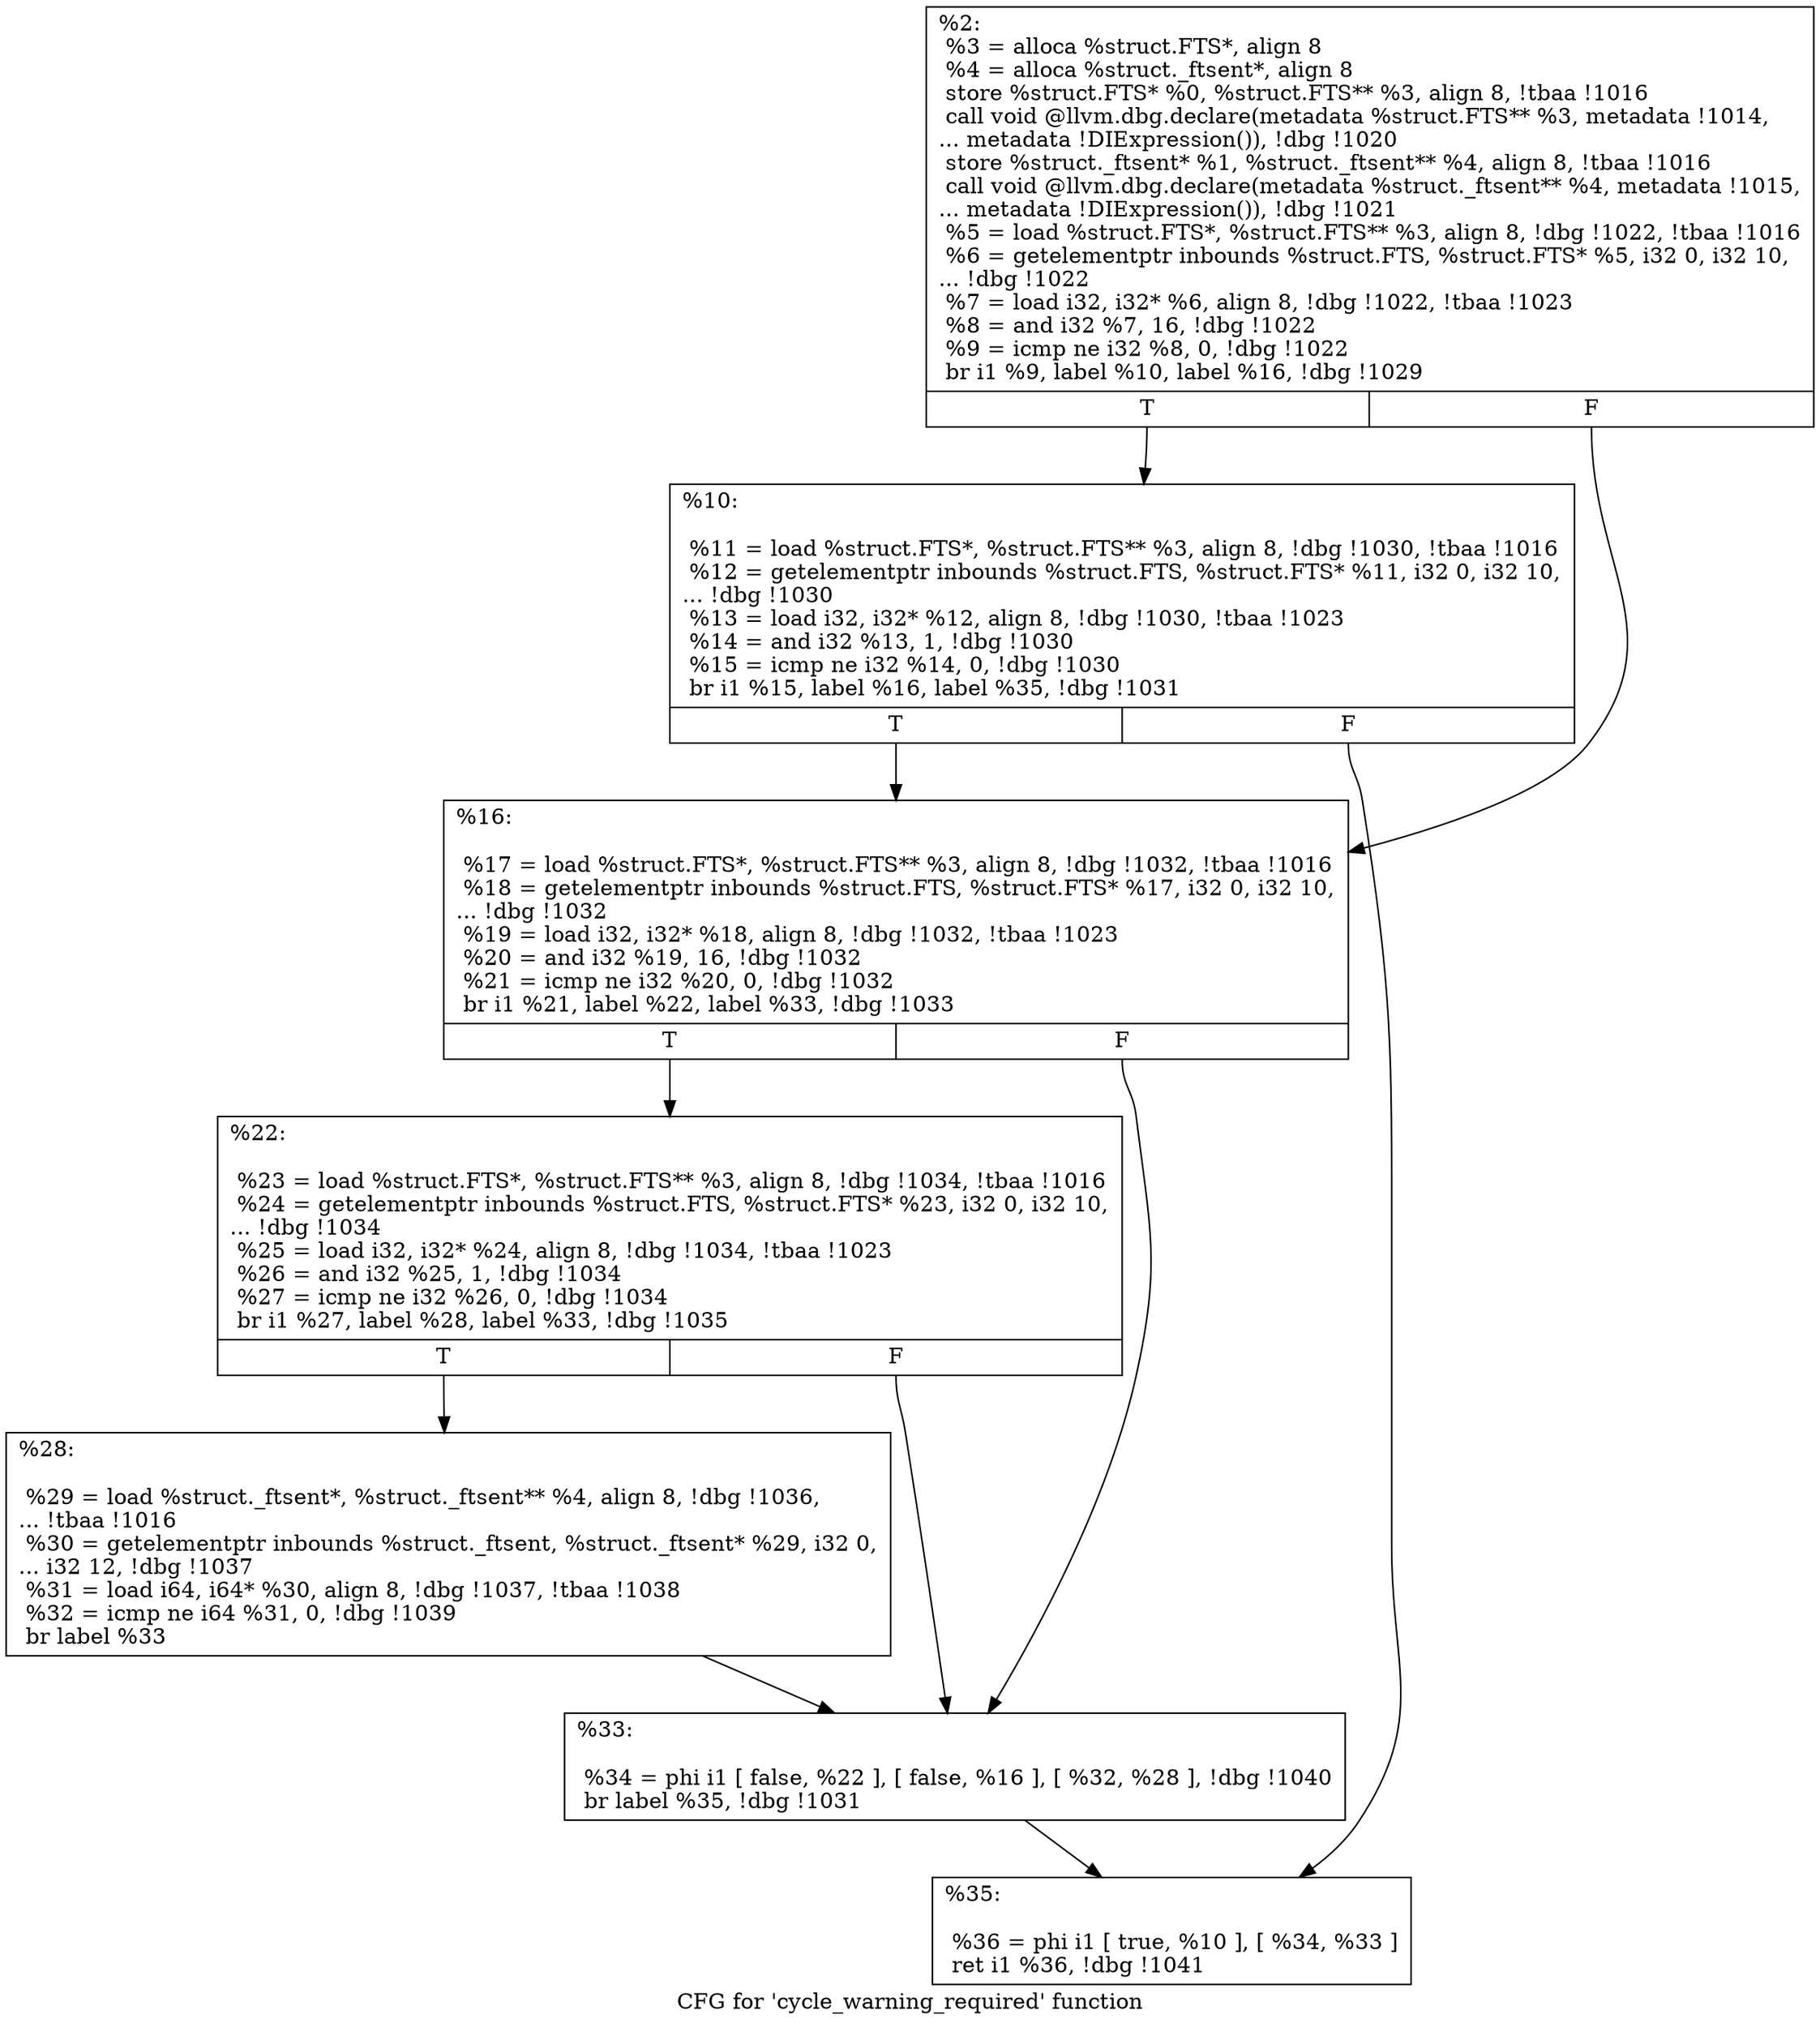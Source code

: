 digraph "CFG for 'cycle_warning_required' function" {
	label="CFG for 'cycle_warning_required' function";

	Node0x2385b00 [shape=record,label="{%2:\l  %3 = alloca %struct.FTS*, align 8\l  %4 = alloca %struct._ftsent*, align 8\l  store %struct.FTS* %0, %struct.FTS** %3, align 8, !tbaa !1016\l  call void @llvm.dbg.declare(metadata %struct.FTS** %3, metadata !1014,\l... metadata !DIExpression()), !dbg !1020\l  store %struct._ftsent* %1, %struct._ftsent** %4, align 8, !tbaa !1016\l  call void @llvm.dbg.declare(metadata %struct._ftsent** %4, metadata !1015,\l... metadata !DIExpression()), !dbg !1021\l  %5 = load %struct.FTS*, %struct.FTS** %3, align 8, !dbg !1022, !tbaa !1016\l  %6 = getelementptr inbounds %struct.FTS, %struct.FTS* %5, i32 0, i32 10,\l... !dbg !1022\l  %7 = load i32, i32* %6, align 8, !dbg !1022, !tbaa !1023\l  %8 = and i32 %7, 16, !dbg !1022\l  %9 = icmp ne i32 %8, 0, !dbg !1022\l  br i1 %9, label %10, label %16, !dbg !1029\l|{<s0>T|<s1>F}}"];
	Node0x2385b00:s0 -> Node0x2382510;
	Node0x2385b00:s1 -> Node0x2382560;
	Node0x2382510 [shape=record,label="{%10:\l\l  %11 = load %struct.FTS*, %struct.FTS** %3, align 8, !dbg !1030, !tbaa !1016\l  %12 = getelementptr inbounds %struct.FTS, %struct.FTS* %11, i32 0, i32 10,\l... !dbg !1030\l  %13 = load i32, i32* %12, align 8, !dbg !1030, !tbaa !1023\l  %14 = and i32 %13, 1, !dbg !1030\l  %15 = icmp ne i32 %14, 0, !dbg !1030\l  br i1 %15, label %16, label %35, !dbg !1031\l|{<s0>T|<s1>F}}"];
	Node0x2382510:s0 -> Node0x2382560;
	Node0x2382510:s1 -> Node0x23826a0;
	Node0x2382560 [shape=record,label="{%16:\l\l  %17 = load %struct.FTS*, %struct.FTS** %3, align 8, !dbg !1032, !tbaa !1016\l  %18 = getelementptr inbounds %struct.FTS, %struct.FTS* %17, i32 0, i32 10,\l... !dbg !1032\l  %19 = load i32, i32* %18, align 8, !dbg !1032, !tbaa !1023\l  %20 = and i32 %19, 16, !dbg !1032\l  %21 = icmp ne i32 %20, 0, !dbg !1032\l  br i1 %21, label %22, label %33, !dbg !1033\l|{<s0>T|<s1>F}}"];
	Node0x2382560:s0 -> Node0x23825b0;
	Node0x2382560:s1 -> Node0x2382650;
	Node0x23825b0 [shape=record,label="{%22:\l\l  %23 = load %struct.FTS*, %struct.FTS** %3, align 8, !dbg !1034, !tbaa !1016\l  %24 = getelementptr inbounds %struct.FTS, %struct.FTS* %23, i32 0, i32 10,\l... !dbg !1034\l  %25 = load i32, i32* %24, align 8, !dbg !1034, !tbaa !1023\l  %26 = and i32 %25, 1, !dbg !1034\l  %27 = icmp ne i32 %26, 0, !dbg !1034\l  br i1 %27, label %28, label %33, !dbg !1035\l|{<s0>T|<s1>F}}"];
	Node0x23825b0:s0 -> Node0x2382600;
	Node0x23825b0:s1 -> Node0x2382650;
	Node0x2382600 [shape=record,label="{%28:\l\l  %29 = load %struct._ftsent*, %struct._ftsent** %4, align 8, !dbg !1036,\l... !tbaa !1016\l  %30 = getelementptr inbounds %struct._ftsent, %struct._ftsent* %29, i32 0,\l... i32 12, !dbg !1037\l  %31 = load i64, i64* %30, align 8, !dbg !1037, !tbaa !1038\l  %32 = icmp ne i64 %31, 0, !dbg !1039\l  br label %33\l}"];
	Node0x2382600 -> Node0x2382650;
	Node0x2382650 [shape=record,label="{%33:\l\l  %34 = phi i1 [ false, %22 ], [ false, %16 ], [ %32, %28 ], !dbg !1040\l  br label %35, !dbg !1031\l}"];
	Node0x2382650 -> Node0x23826a0;
	Node0x23826a0 [shape=record,label="{%35:\l\l  %36 = phi i1 [ true, %10 ], [ %34, %33 ]\l  ret i1 %36, !dbg !1041\l}"];
}
